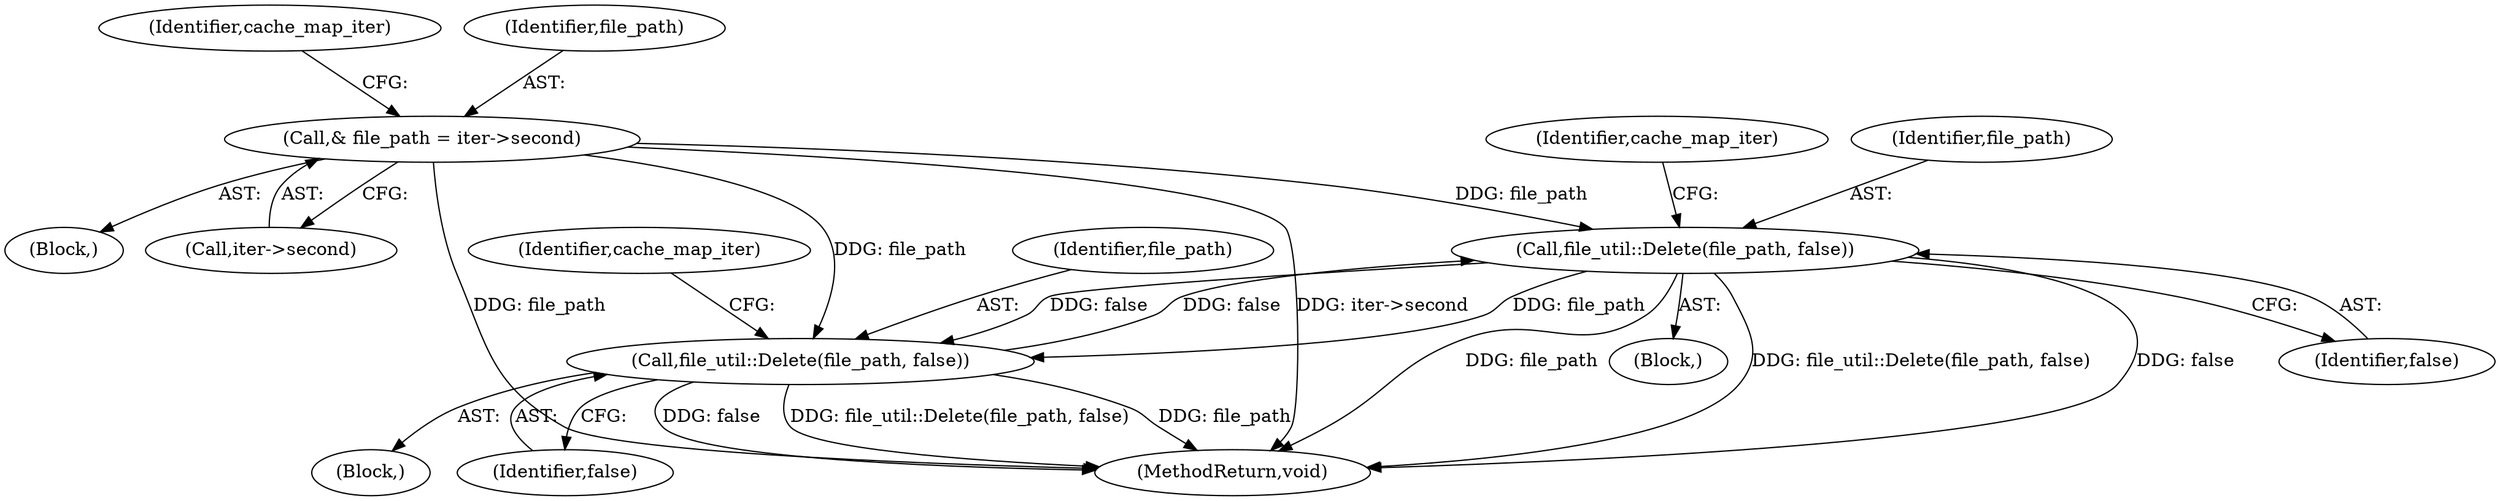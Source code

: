 digraph "1_Chrome_baef1ffd73db183ca50c854e1779ed7f6e5100a8_5@del" {
"1000123" [label="(Call,& file_path = iter->second)"];
"1000158" [label="(Call,file_util::Delete(file_path, false))"];
"1000176" [label="(Call,file_util::Delete(file_path, false))"];
"1000115" [label="(Block,)"];
"1000125" [label="(Call,iter->second)"];
"1000181" [label="(MethodReturn,void)"];
"1000162" [label="(Identifier,cache_map_iter)"];
"1000169" [label="(Block,)"];
"1000177" [label="(Identifier,file_path)"];
"1000160" [label="(Identifier,false)"];
"1000123" [label="(Call,& file_path = iter->second)"];
"1000176" [label="(Call,file_util::Delete(file_path, false))"];
"1000158" [label="(Call,file_util::Delete(file_path, false))"];
"1000180" [label="(Identifier,cache_map_iter)"];
"1000159" [label="(Identifier,file_path)"];
"1000130" [label="(Identifier,cache_map_iter)"];
"1000178" [label="(Identifier,false)"];
"1000124" [label="(Identifier,file_path)"];
"1000151" [label="(Block,)"];
"1000123" -> "1000115"  [label="AST: "];
"1000123" -> "1000125"  [label="CFG: "];
"1000124" -> "1000123"  [label="AST: "];
"1000125" -> "1000123"  [label="AST: "];
"1000130" -> "1000123"  [label="CFG: "];
"1000123" -> "1000181"  [label="DDG: iter->second"];
"1000123" -> "1000181"  [label="DDG: file_path"];
"1000123" -> "1000158"  [label="DDG: file_path"];
"1000123" -> "1000176"  [label="DDG: file_path"];
"1000158" -> "1000151"  [label="AST: "];
"1000158" -> "1000160"  [label="CFG: "];
"1000159" -> "1000158"  [label="AST: "];
"1000160" -> "1000158"  [label="AST: "];
"1000162" -> "1000158"  [label="CFG: "];
"1000158" -> "1000181"  [label="DDG: false"];
"1000158" -> "1000181"  [label="DDG: file_path"];
"1000158" -> "1000181"  [label="DDG: file_util::Delete(file_path, false)"];
"1000176" -> "1000158"  [label="DDG: false"];
"1000158" -> "1000176"  [label="DDG: file_path"];
"1000158" -> "1000176"  [label="DDG: false"];
"1000176" -> "1000169"  [label="AST: "];
"1000176" -> "1000178"  [label="CFG: "];
"1000177" -> "1000176"  [label="AST: "];
"1000178" -> "1000176"  [label="AST: "];
"1000180" -> "1000176"  [label="CFG: "];
"1000176" -> "1000181"  [label="DDG: false"];
"1000176" -> "1000181"  [label="DDG: file_util::Delete(file_path, false)"];
"1000176" -> "1000181"  [label="DDG: file_path"];
}
